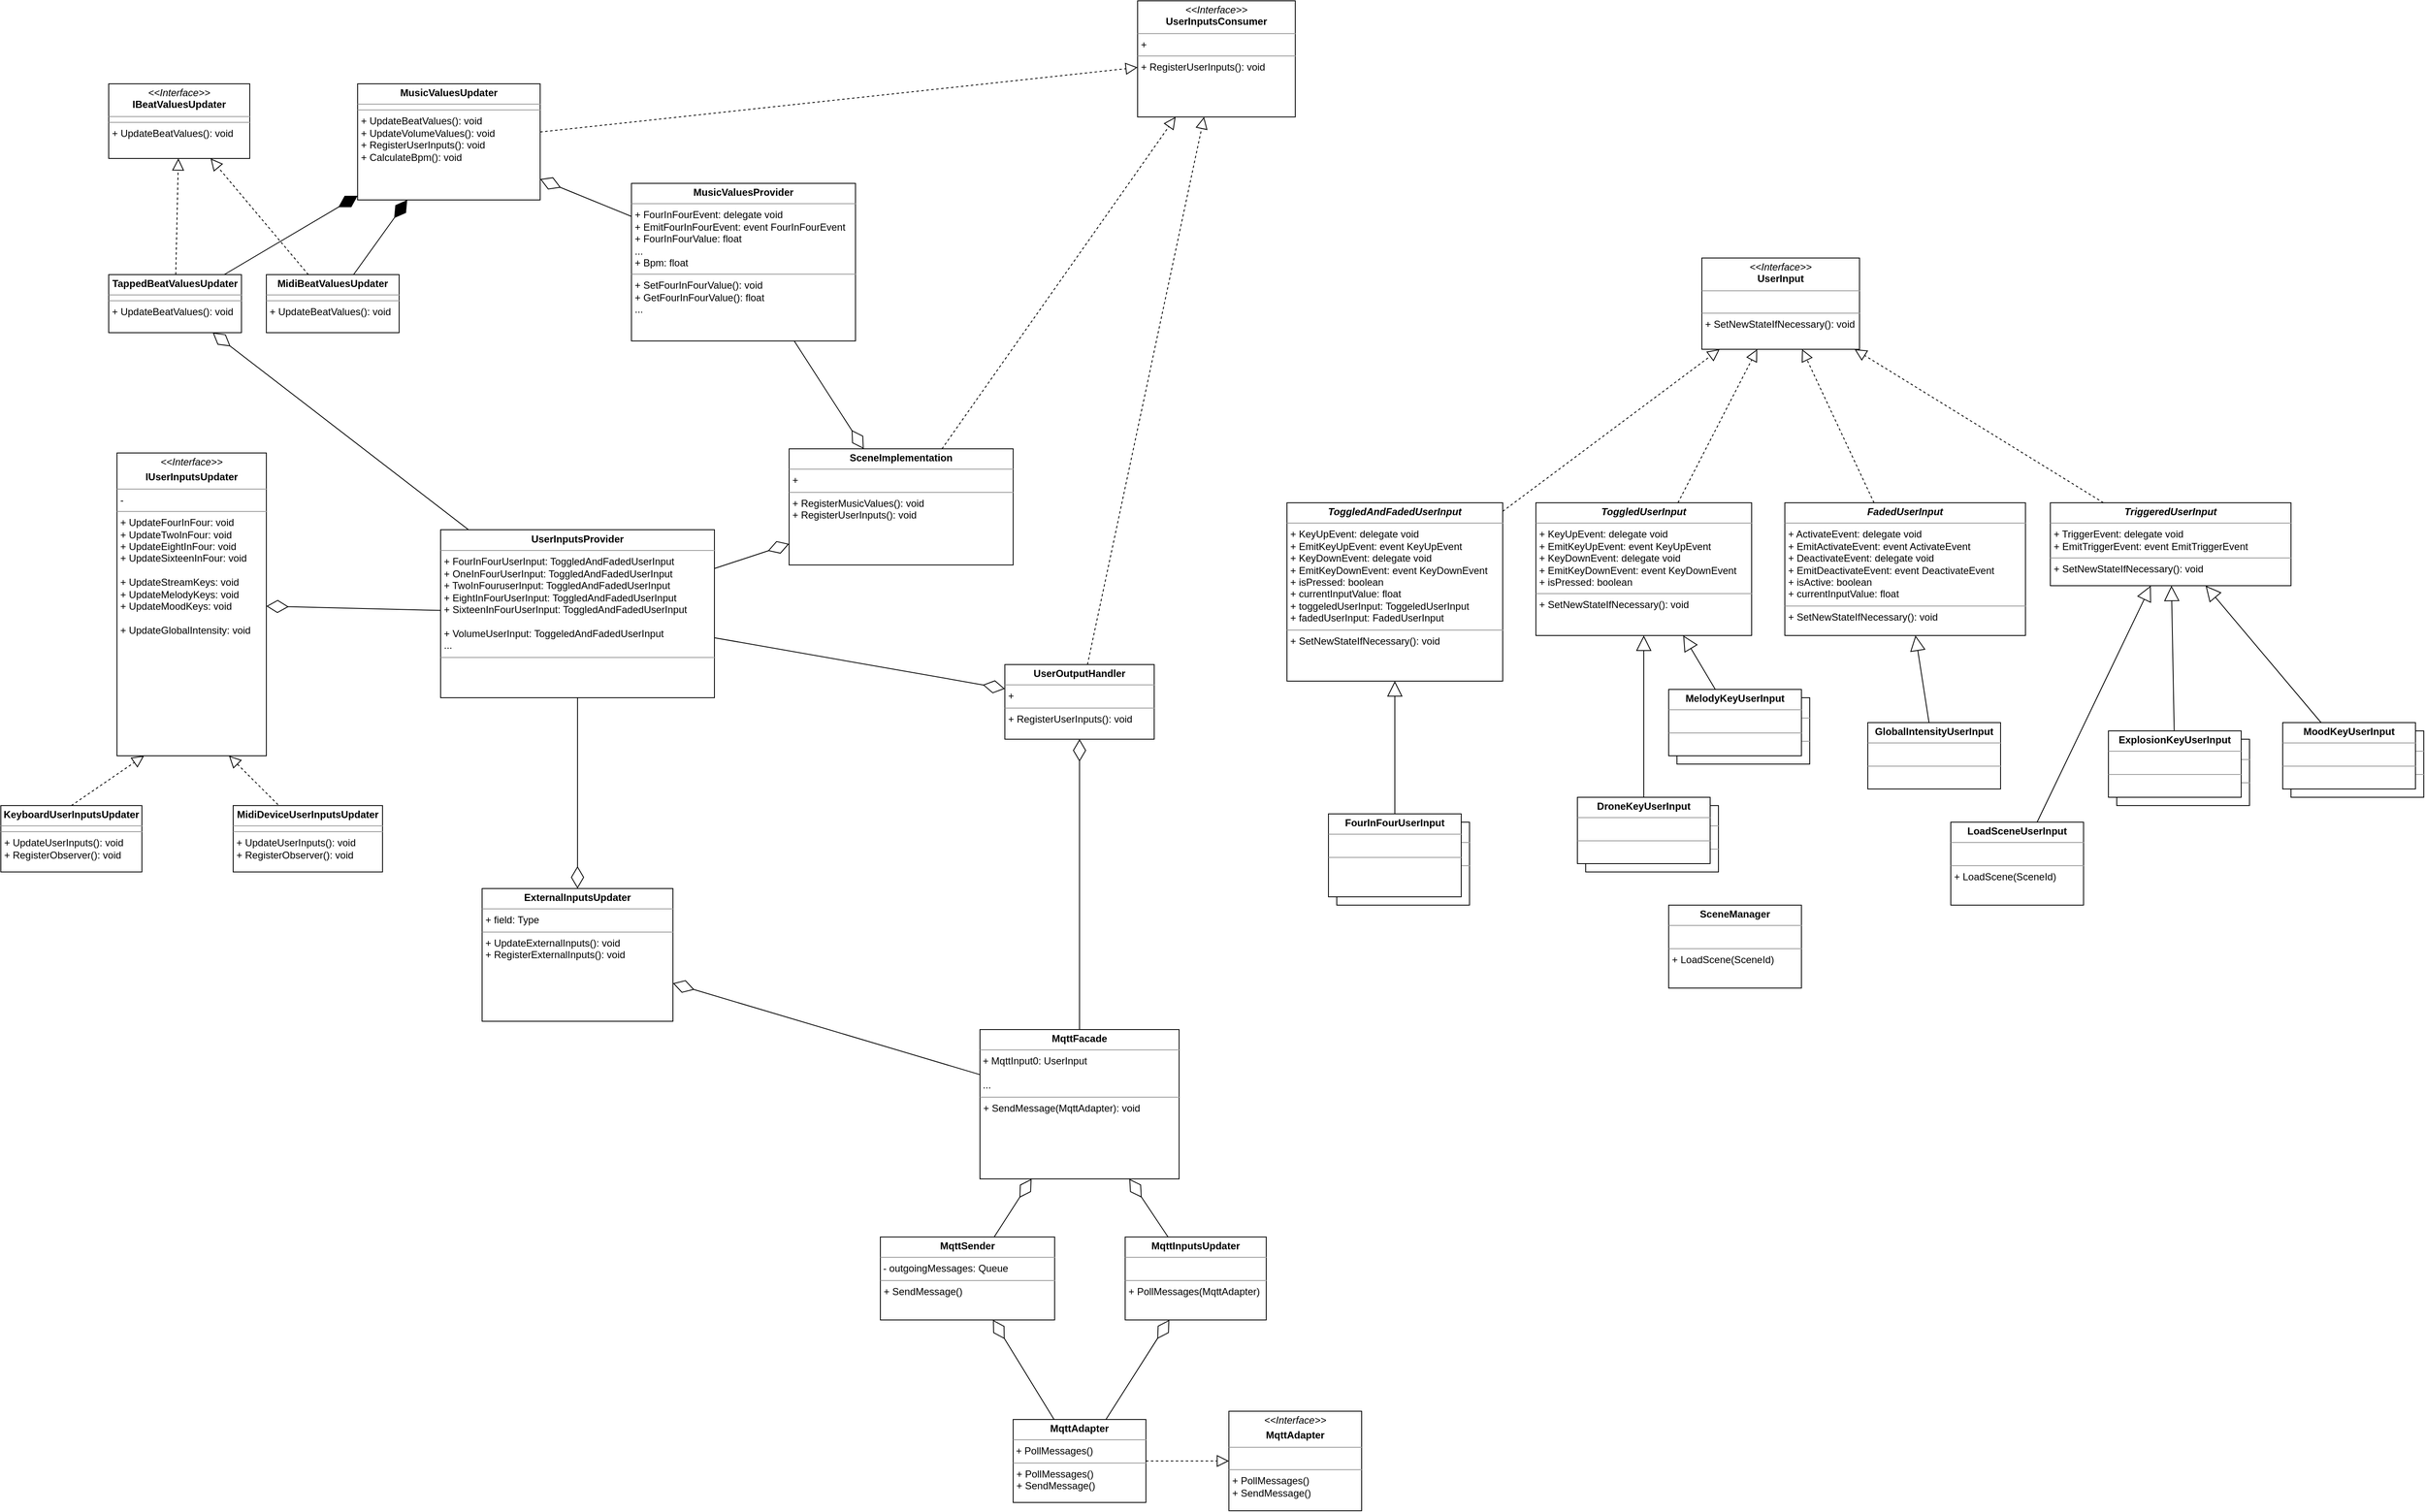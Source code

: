 <mxfile version="15.2.9" type="github">
  <diagram id="kDup70aPqAmlONpFN8vK" name="Page-1">
    <mxGraphModel dx="2523" dy="896" grid="1" gridSize="10" guides="1" tooltips="1" connect="1" arrows="1" fold="1" page="1" pageScale="1" pageWidth="850" pageHeight="1100" math="0" shadow="0">
      <root>
        <mxCell id="0" />
        <mxCell id="1" parent="0" />
        <mxCell id="Bzb-3gxFvcCEt1NOHRP6-21" value="&lt;p style=&quot;margin: 0px ; margin-top: 4px ; text-align: center&quot;&gt;&lt;b&gt;ExplosionKeyUserInput&lt;/b&gt;&lt;br&gt;&lt;/p&gt;&lt;hr size=&quot;1&quot;&gt;&lt;p style=&quot;margin: 0px ; margin-left: 4px&quot;&gt;&lt;br&gt;&lt;/p&gt;&lt;hr size=&quot;1&quot;&gt;&lt;p style=&quot;margin: 0px ; margin-left: 4px&quot;&gt;&lt;br&gt;&lt;/p&gt;" style="verticalAlign=top;align=left;overflow=fill;fontSize=12;fontFamily=Helvetica;html=1;" vertex="1" parent="1">
          <mxGeometry x="2470" y="940" width="160" height="80" as="geometry" />
        </mxCell>
        <mxCell id="Bzb-3gxFvcCEt1NOHRP6-20" value="&lt;p style=&quot;margin: 0px ; margin-top: 4px ; text-align: center&quot;&gt;&lt;b&gt;MelodyKeyUserInput&lt;/b&gt;&lt;/p&gt;&lt;hr size=&quot;1&quot;&gt;&lt;p style=&quot;margin: 0px ; margin-left: 4px&quot;&gt;&lt;br&gt;&lt;/p&gt;&lt;hr size=&quot;1&quot;&gt;&lt;p style=&quot;margin: 0px ; margin-left: 4px&quot;&gt;&lt;br&gt;&lt;/p&gt;" style="verticalAlign=top;align=left;overflow=fill;fontSize=12;fontFamily=Helvetica;html=1;" vertex="1" parent="1">
          <mxGeometry x="1940" y="890" width="160" height="80" as="geometry" />
        </mxCell>
        <mxCell id="Bzb-3gxFvcCEt1NOHRP6-19" value="&lt;p style=&quot;margin: 0px ; margin-top: 4px ; text-align: center&quot;&gt;&lt;b&gt;DroneKeyUserInput&lt;/b&gt;&lt;br&gt;&lt;/p&gt;&lt;hr size=&quot;1&quot;&gt;&lt;p style=&quot;margin: 0px ; margin-left: 4px&quot;&gt;&lt;br&gt;&lt;/p&gt;&lt;hr size=&quot;1&quot;&gt;&lt;p style=&quot;margin: 0px ; margin-left: 4px&quot;&gt;&lt;br&gt;&lt;/p&gt;" style="verticalAlign=top;align=left;overflow=fill;fontSize=12;fontFamily=Helvetica;html=1;" vertex="1" parent="1">
          <mxGeometry x="1830" y="1020" width="160" height="80" as="geometry" />
        </mxCell>
        <mxCell id="Bzb-3gxFvcCEt1NOHRP6-18" value="&lt;p style=&quot;margin: 0px ; margin-top: 4px ; text-align: center&quot;&gt;&lt;b&gt;StreamKeyUserInput&lt;/b&gt;&lt;/p&gt;&lt;hr size=&quot;1&quot;&gt;&lt;p style=&quot;margin: 0px ; margin-left: 4px&quot;&gt;&lt;br&gt;&lt;/p&gt;&lt;hr size=&quot;1&quot;&gt;&lt;p style=&quot;margin: 0px ; margin-left: 4px&quot;&gt;&lt;br&gt;&lt;/p&gt;" style="verticalAlign=top;align=left;overflow=fill;fontSize=12;fontFamily=Helvetica;html=1;" vertex="1" parent="1">
          <mxGeometry x="2680" y="930" width="160" height="80" as="geometry" />
        </mxCell>
        <mxCell id="Bzb-3gxFvcCEt1NOHRP6-17" value="&lt;p style=&quot;margin: 0px ; margin-top: 4px ; text-align: center&quot;&gt;&lt;b&gt;FourInFourUserInput&lt;/b&gt;&lt;/p&gt;&lt;hr size=&quot;1&quot;&gt;&lt;br&gt;&lt;hr size=&quot;1&quot;&gt;&lt;p style=&quot;margin: 0px ; margin-left: 4px&quot;&gt;&lt;br&gt;&lt;/p&gt;" style="verticalAlign=top;align=left;overflow=fill;fontSize=12;fontFamily=Helvetica;html=1;" vertex="1" parent="1">
          <mxGeometry x="1530" y="1040" width="160" height="100" as="geometry" />
        </mxCell>
        <mxCell id="IexDdL5BKOaNLtybtklX-1" value="&lt;p style=&quot;margin: 0px ; margin-top: 4px ; text-align: center&quot;&gt;&lt;b&gt;MidiBeatValuesUpdater&lt;/b&gt;&lt;br&gt;&lt;/p&gt;&lt;hr size=&quot;1&quot;&gt;&lt;hr size=&quot;1&quot;&gt;&lt;p style=&quot;margin: 0px ; margin-left: 4px&quot;&gt;+ UpdateBeatValues(): void&lt;br&gt;&lt;/p&gt;" style="verticalAlign=top;align=left;overflow=fill;fontSize=12;fontFamily=Helvetica;html=1;" parent="1" vertex="1">
          <mxGeometry x="240" y="380" width="160" height="70" as="geometry" />
        </mxCell>
        <mxCell id="IexDdL5BKOaNLtybtklX-3" value="&lt;p style=&quot;margin: 0px ; margin-top: 4px ; text-align: center&quot;&gt;&lt;i&gt;&amp;lt;&amp;lt;Interface&amp;gt;&amp;gt;&lt;/i&gt;&lt;br&gt;&lt;b&gt;IBeatValuesUpdater&lt;/b&gt;&lt;/p&gt;&lt;hr size=&quot;1&quot;&gt;&lt;hr size=&quot;1&quot;&gt;&lt;p style=&quot;margin: 0px ; margin-left: 4px&quot;&gt;+ UpdateBeatValues(): void&lt;/p&gt;" style="verticalAlign=top;align=left;overflow=fill;fontSize=12;fontFamily=Helvetica;html=1;" parent="1" vertex="1">
          <mxGeometry x="50" y="150" width="170" height="90" as="geometry" />
        </mxCell>
        <mxCell id="IexDdL5BKOaNLtybtklX-4" value="&lt;p style=&quot;margin: 0px ; margin-top: 4px ; text-align: center&quot;&gt;&lt;b&gt;TappedBeatValuesUpdater&lt;/b&gt;&lt;br&gt;&lt;/p&gt;&lt;hr size=&quot;1&quot;&gt;&lt;hr size=&quot;1&quot;&gt;&lt;p style=&quot;margin: 0px ; margin-left: 4px&quot;&gt;+ UpdateBeatValues(): void&lt;br&gt;&lt;/p&gt;" style="verticalAlign=top;align=left;overflow=fill;fontSize=12;fontFamily=Helvetica;html=1;" parent="1" vertex="1">
          <mxGeometry x="50" y="380" width="160" height="70" as="geometry" />
        </mxCell>
        <mxCell id="IexDdL5BKOaNLtybtklX-6" value="" style="endArrow=block;dashed=1;endFill=0;endSize=12;html=1;" parent="1" source="IexDdL5BKOaNLtybtklX-4" target="IexDdL5BKOaNLtybtklX-3" edge="1">
          <mxGeometry width="160" relative="1" as="geometry">
            <mxPoint x="100" y="420" as="sourcePoint" />
            <mxPoint x="390" y="320" as="targetPoint" />
          </mxGeometry>
        </mxCell>
        <mxCell id="IexDdL5BKOaNLtybtklX-7" value="" style="endArrow=block;dashed=1;endFill=0;endSize=12;html=1;" parent="1" source="IexDdL5BKOaNLtybtklX-1" target="IexDdL5BKOaNLtybtklX-3" edge="1">
          <mxGeometry width="160" relative="1" as="geometry">
            <mxPoint x="120" y="460" as="sourcePoint" />
            <mxPoint x="162.5" y="370" as="targetPoint" />
          </mxGeometry>
        </mxCell>
        <mxCell id="IexDdL5BKOaNLtybtklX-9" value="&lt;p style=&quot;margin: 0px ; margin-top: 4px ; text-align: center&quot;&gt;&lt;b&gt;MusicValuesUpdater&lt;/b&gt;&lt;br&gt;&lt;/p&gt;&lt;hr size=&quot;1&quot;&gt;&lt;hr size=&quot;1&quot;&gt;&lt;p style=&quot;margin: 0px ; margin-left: 4px&quot;&gt;+ UpdateBeatValues(): void&lt;/p&gt;&lt;p style=&quot;margin: 0px ; margin-left: 4px&quot;&gt;+ UpdateVolumeValues(): void&lt;/p&gt;&lt;p style=&quot;margin: 0px ; margin-left: 4px&quot;&gt;+ RegisterUserInputs(): void&lt;/p&gt;&lt;p style=&quot;margin: 0px ; margin-left: 4px&quot;&gt;+ CalculateBpm(): void&lt;br&gt;&lt;/p&gt;" style="verticalAlign=top;align=left;overflow=fill;fontSize=12;fontFamily=Helvetica;html=1;strokeColor=default;" parent="1" vertex="1">
          <mxGeometry x="350" y="150" width="220" height="140" as="geometry" />
        </mxCell>
        <mxCell id="IexDdL5BKOaNLtybtklX-12" value="" style="endArrow=diamondThin;endFill=1;endSize=24;html=1;" parent="1" source="IexDdL5BKOaNLtybtklX-1" target="IexDdL5BKOaNLtybtklX-9" edge="1">
          <mxGeometry width="160" relative="1" as="geometry">
            <mxPoint x="540" y="350" as="sourcePoint" />
            <mxPoint x="700" y="350" as="targetPoint" />
          </mxGeometry>
        </mxCell>
        <mxCell id="IexDdL5BKOaNLtybtklX-15" value="&lt;p style=&quot;margin: 0px ; margin-top: 4px ; text-align: center&quot;&gt;&lt;b&gt;MusicValuesProvider&lt;/b&gt;&lt;/p&gt;&lt;hr size=&quot;1&quot;&gt;&lt;p style=&quot;margin: 0px ; margin-left: 4px&quot;&gt;+ FourInFourEvent: delegate void&lt;br&gt;&lt;/p&gt;&lt;p style=&quot;margin: 0px ; margin-left: 4px&quot;&gt;+ EmitFourInFourEvent: event FourInFourEvent&lt;br&gt;&lt;/p&gt;&lt;p style=&quot;margin: 0px ; margin-left: 4px&quot;&gt;+ FourInFourValue: float&lt;/p&gt;&lt;p style=&quot;margin: 0px ; margin-left: 4px&quot;&gt;...&lt;/p&gt;&lt;p style=&quot;margin: 0px ; margin-left: 4px&quot;&gt;+ Bpm: float&lt;br&gt;&lt;/p&gt;&lt;hr size=&quot;1&quot;&gt;&lt;p style=&quot;margin: 0px ; margin-left: 4px&quot;&gt;+ SetFourInFourValue(): void&lt;/p&gt;&lt;p style=&quot;margin: 0px ; margin-left: 4px&quot;&gt;+ GetFourInFourValue(): float&lt;/p&gt;&lt;p style=&quot;margin: 0px ; margin-left: 4px&quot;&gt;...&lt;/p&gt;&lt;p style=&quot;margin: 0px ; margin-left: 4px&quot;&gt;&lt;br&gt;&lt;/p&gt;" style="verticalAlign=top;align=left;overflow=fill;fontSize=12;fontFamily=Helvetica;html=1;" parent="1" vertex="1">
          <mxGeometry x="680" y="270" width="270" height="190" as="geometry" />
        </mxCell>
        <mxCell id="_s8e9NvMkZ89bHvfG3n6-1" value="&lt;p style=&quot;margin: 0px ; margin-top: 4px ; text-align: center&quot;&gt;&lt;i&gt;&lt;b&gt;FadedUserInput&lt;/b&gt;&lt;/i&gt;&lt;/p&gt;&lt;hr size=&quot;1&quot;&gt;&lt;p style=&quot;margin: 0px ; margin-left: 4px&quot;&gt;+ ActivateEvent: delegate void&lt;/p&gt;&lt;p style=&quot;margin: 0px ; margin-left: 4px&quot;&gt;+ EmitActivateEvent: event ActivateEvent&lt;/p&gt;&lt;p style=&quot;margin: 0px ; margin-left: 4px&quot;&gt;+ DeactivateEvent: delegate void&lt;br&gt;&lt;/p&gt;&lt;p style=&quot;margin: 0px ; margin-left: 4px&quot;&gt;+ EmitDeactivateEvent: event DeactivateEvent&lt;/p&gt;&lt;p style=&quot;margin: 0px ; margin-left: 4px&quot;&gt;+ isActive: boolean&lt;/p&gt;&lt;p style=&quot;margin: 0px ; margin-left: 4px&quot;&gt;+ currentInputValue: float&lt;br&gt;&lt;/p&gt;&lt;hr size=&quot;1&quot;&gt;&lt;p style=&quot;margin: 0px ; margin-left: 4px&quot;&gt;+ SetNewStateIfNecessary(): void&lt;br&gt;&lt;/p&gt;" style="verticalAlign=top;align=left;overflow=fill;fontSize=12;fontFamily=Helvetica;html=1;" parent="1" vertex="1">
          <mxGeometry x="2070" y="655" width="290" height="160" as="geometry" />
        </mxCell>
        <mxCell id="_s8e9NvMkZ89bHvfG3n6-2" value="&lt;p style=&quot;margin: 0px ; margin-top: 4px ; text-align: center&quot;&gt;&lt;i&gt;&amp;lt;&amp;lt;Interface&amp;gt;&amp;gt;&lt;/i&gt;&lt;/p&gt;&lt;p style=&quot;margin: 0px ; margin-top: 4px ; text-align: center&quot;&gt;&lt;b&gt;IUserInputsUpdater&lt;/b&gt;&lt;/p&gt;&lt;hr size=&quot;1&quot;&gt;&lt;p style=&quot;margin: 0px ; margin-left: 4px&quot;&gt;- &lt;br&gt;&lt;/p&gt;&lt;hr size=&quot;1&quot;&gt;&lt;p style=&quot;margin: 0px ; margin-left: 4px&quot;&gt;+ UpdateFourInFour: void&lt;/p&gt;&lt;p style=&quot;margin: 0px ; margin-left: 4px&quot;&gt;+ UpdateTwoInFour: void&lt;/p&gt;&lt;p style=&quot;margin: 0px ; margin-left: 4px&quot;&gt;+ UpdateEightInFour: void&lt;/p&gt;&lt;p style=&quot;margin: 0px ; margin-left: 4px&quot;&gt;+ UpdateSixteenInFour: void&lt;br&gt;&lt;/p&gt;&lt;p style=&quot;margin: 0px ; margin-left: 4px&quot;&gt;&lt;br&gt;&lt;/p&gt;&lt;p style=&quot;margin: 0px ; margin-left: 4px&quot;&gt;+ UpdateStreamKeys: void&lt;/p&gt;&lt;p style=&quot;margin: 0px ; margin-left: 4px&quot;&gt;+ UpdateMelodyKeys: void&lt;/p&gt;&lt;p style=&quot;margin: 0px ; margin-left: 4px&quot;&gt;+ UpdateMoodKeys: void&lt;/p&gt;&lt;p style=&quot;margin: 0px ; margin-left: 4px&quot;&gt;&lt;br&gt;&lt;/p&gt;&lt;p style=&quot;margin: 0px ; margin-left: 4px&quot;&gt;+ UpdateGlobalIntensity: void&lt;/p&gt;&lt;p style=&quot;margin: 0px ; margin-left: 4px&quot;&gt;&lt;br&gt;&lt;/p&gt;&lt;p style=&quot;margin: 0px ; margin-left: 4px&quot;&gt;&lt;br&gt;&lt;/p&gt;" style="verticalAlign=top;align=left;overflow=fill;fontSize=12;fontFamily=Helvetica;html=1;" parent="1" vertex="1">
          <mxGeometry x="60" y="595" width="180" height="365" as="geometry" />
        </mxCell>
        <mxCell id="p0SsCodFUb69BNhrjL_O-1" value="&lt;p style=&quot;margin: 0px ; margin-top: 4px ; text-align: center&quot;&gt;&lt;b&gt;MelodyKeyUserInput&lt;/b&gt;&lt;/p&gt;&lt;hr size=&quot;1&quot;&gt;&lt;p style=&quot;margin: 0px ; margin-left: 4px&quot;&gt;&lt;br&gt;&lt;/p&gt;&lt;hr size=&quot;1&quot;&gt;&lt;p style=&quot;margin: 0px ; margin-left: 4px&quot;&gt;&lt;br&gt;&lt;/p&gt;" style="verticalAlign=top;align=left;overflow=fill;fontSize=12;fontFamily=Helvetica;html=1;" parent="1" vertex="1">
          <mxGeometry x="1930" y="880" width="160" height="80" as="geometry" />
        </mxCell>
        <mxCell id="p0SsCodFUb69BNhrjL_O-2" value="&lt;p style=&quot;margin: 0px ; margin-top: 4px ; text-align: center&quot;&gt;&lt;i&gt;&lt;b&gt;ToggledUserInput&lt;/b&gt;&lt;/i&gt;&lt;/p&gt;&lt;hr size=&quot;1&quot;&gt;&lt;p style=&quot;margin: 0px ; margin-left: 4px&quot;&gt;+ KeyUpEvent: delegate void&lt;/p&gt;&lt;p style=&quot;margin: 0px ; margin-left: 4px&quot;&gt;+ EmitKeyUpEvent: event KeyUpEvent&lt;/p&gt;&lt;p style=&quot;margin: 0px ; margin-left: 4px&quot;&gt;+ KeyDownEvent: delegate void&lt;br&gt;&lt;/p&gt;&lt;p style=&quot;margin: 0px ; margin-left: 4px&quot;&gt;+ EmitKeyDownEvent: event KeyDownEvent&lt;/p&gt;&lt;p style=&quot;margin: 0px ; margin-left: 4px&quot;&gt;+ isPressed: boolean&lt;br&gt;&lt;/p&gt;&lt;hr size=&quot;1&quot;&gt;&lt;p style=&quot;margin: 0px ; margin-left: 4px&quot;&gt;+ SetNewStateIfNecessary(): void&lt;br&gt;&lt;/p&gt;" style="verticalAlign=top;align=left;overflow=fill;fontSize=12;fontFamily=Helvetica;html=1;" parent="1" vertex="1">
          <mxGeometry x="1770" y="655" width="260" height="160" as="geometry" />
        </mxCell>
        <mxCell id="p0SsCodFUb69BNhrjL_O-4" value="Extends" style="endArrow=block;endSize=16;endFill=0;strokeColor=#000000;shadow=0;comic=0;textOpacity=0;fontColor=none;labelBackgroundColor=none;noLabel=1;" parent="1" source="p0SsCodFUb69BNhrjL_O-1" target="p0SsCodFUb69BNhrjL_O-2" edge="1">
          <mxGeometry x="-0.048" width="160" relative="1" as="geometry">
            <mxPoint x="1540" y="1020" as="sourcePoint" />
            <mxPoint x="1700" y="1020" as="targetPoint" />
            <mxPoint as="offset" />
          </mxGeometry>
        </mxCell>
        <mxCell id="p0SsCodFUb69BNhrjL_O-5" value="&lt;p style=&quot;margin: 0px ; margin-top: 4px ; text-align: center&quot;&gt;&lt;b&gt;MoodKeyUserInput&lt;/b&gt;&lt;/p&gt;&lt;hr size=&quot;1&quot;&gt;&lt;p style=&quot;margin: 0px ; margin-left: 4px&quot;&gt;&lt;br&gt;&lt;/p&gt;&lt;hr size=&quot;1&quot;&gt;&lt;p style=&quot;margin: 0px ; margin-left: 4px&quot;&gt;&lt;br&gt;&lt;/p&gt;" style="verticalAlign=top;align=left;overflow=fill;fontSize=12;fontFamily=Helvetica;html=1;" parent="1" vertex="1">
          <mxGeometry x="2670" y="920" width="160" height="80" as="geometry" />
        </mxCell>
        <mxCell id="p0SsCodFUb69BNhrjL_O-6" value="Extends" style="endArrow=block;endSize=16;endFill=0;strokeColor=#000000;shadow=0;comic=0;textOpacity=0;fontColor=none;labelBackgroundColor=none;noLabel=1;" parent="1" source="p0SsCodFUb69BNhrjL_O-5" target="gkqPeHBAmK1bLLE0qPdu-8" edge="1">
          <mxGeometry x="-0.048" width="160" relative="1" as="geometry">
            <mxPoint x="1760" y="890" as="sourcePoint" />
            <mxPoint x="1760" y="795" as="targetPoint" />
            <mxPoint as="offset" />
          </mxGeometry>
        </mxCell>
        <mxCell id="gkqPeHBAmK1bLLE0qPdu-3" value="&lt;p style=&quot;margin: 0px ; margin-top: 4px ; text-align: center&quot;&gt;&lt;b&gt;KeyboardUserInputsUpdater&lt;/b&gt;&lt;br&gt;&lt;/p&gt;&lt;hr size=&quot;1&quot;&gt;&lt;hr size=&quot;1&quot;&gt;&lt;p style=&quot;margin: 0px ; margin-left: 4px&quot;&gt;+ UpdateUserInputs(): void&lt;/p&gt;&lt;p style=&quot;margin: 0px ; margin-left: 4px&quot;&gt;+ RegisterObserver(): void&lt;/p&gt;&lt;p style=&quot;margin: 0px ; margin-left: 4px&quot;&gt;&lt;br&gt;&lt;/p&gt;" style="verticalAlign=top;align=left;overflow=fill;fontSize=12;fontFamily=Helvetica;html=1;" parent="1" vertex="1">
          <mxGeometry x="-80" y="1020" width="170" height="80" as="geometry" />
        </mxCell>
        <mxCell id="gkqPeHBAmK1bLLE0qPdu-4" value="" style="endArrow=block;dashed=1;endFill=0;endSize=12;html=1;entryX=0.181;entryY=1;entryDx=0;entryDy=0;exitX=0.5;exitY=0;exitDx=0;exitDy=0;entryPerimeter=0;" parent="1" source="gkqPeHBAmK1bLLE0qPdu-3" target="_s8e9NvMkZ89bHvfG3n6-2" edge="1">
          <mxGeometry width="160" relative="1" as="geometry">
            <mxPoint x="110" y="780" as="sourcePoint" />
            <mxPoint x="172.5" y="730" as="targetPoint" />
          </mxGeometry>
        </mxCell>
        <mxCell id="gkqPeHBAmK1bLLE0qPdu-5" value="&lt;p style=&quot;margin: 0px ; margin-top: 4px ; text-align: center&quot;&gt;&lt;b&gt;MidiDeviceUserInputsUpdater&lt;/b&gt;&lt;br&gt;&lt;/p&gt;&lt;hr size=&quot;1&quot;&gt;&lt;hr size=&quot;1&quot;&gt;&lt;p style=&quot;margin: 0px ; margin-left: 4px&quot;&gt;+ UpdateUserInputs(): void&lt;/p&gt;&lt;p style=&quot;margin: 0px ; margin-left: 4px&quot;&gt;+ RegisterObserver(): void&lt;/p&gt;" style="verticalAlign=top;align=left;overflow=fill;fontSize=12;fontFamily=Helvetica;html=1;" parent="1" vertex="1">
          <mxGeometry x="200" y="1020" width="180" height="80" as="geometry" />
        </mxCell>
        <mxCell id="gkqPeHBAmK1bLLE0qPdu-7" value="" style="endArrow=block;dashed=1;endFill=0;endSize=12;html=1;entryX=0.75;entryY=1;entryDx=0;entryDy=0;exitX=0.3;exitY=-0.014;exitDx=0;exitDy=0;exitPerimeter=0;" parent="1" source="gkqPeHBAmK1bLLE0qPdu-5" target="_s8e9NvMkZ89bHvfG3n6-2" edge="1">
          <mxGeometry width="160" relative="1" as="geometry">
            <mxPoint x="135" y="820" as="sourcePoint" />
            <mxPoint x="182.5" y="740" as="targetPoint" />
          </mxGeometry>
        </mxCell>
        <mxCell id="gkqPeHBAmK1bLLE0qPdu-8" value="&lt;p style=&quot;margin: 0px ; margin-top: 4px ; text-align: center&quot;&gt;&lt;i&gt;&lt;b&gt;TriggeredUserInput&lt;/b&gt;&lt;/i&gt;&lt;/p&gt;&lt;hr size=&quot;1&quot;&gt;&lt;p style=&quot;margin: 0px ; margin-left: 4px&quot;&gt;+ TriggerEvent: delegate void&lt;/p&gt;&lt;p style=&quot;margin: 0px ; margin-left: 4px&quot;&gt;+ EmitTriggerEvent: event EmitTriggerEvent&lt;/p&gt;&lt;hr size=&quot;1&quot;&gt;&lt;p style=&quot;margin: 0px ; margin-left: 4px&quot;&gt;+ SetNewStateIfNecessary(): void&lt;br&gt;&lt;/p&gt;" style="verticalAlign=top;align=left;overflow=fill;fontSize=12;fontFamily=Helvetica;html=1;" parent="1" vertex="1">
          <mxGeometry x="2390" y="655" width="290" height="100" as="geometry" />
        </mxCell>
        <mxCell id="gkqPeHBAmK1bLLE0qPdu-9" value="&lt;p style=&quot;margin: 0px ; margin-top: 4px ; text-align: center&quot;&gt;&lt;b&gt;ExplosionKeyUserInput&lt;/b&gt;&lt;br&gt;&lt;/p&gt;&lt;hr size=&quot;1&quot;&gt;&lt;p style=&quot;margin: 0px ; margin-left: 4px&quot;&gt;&lt;br&gt;&lt;/p&gt;&lt;hr size=&quot;1&quot;&gt;&lt;p style=&quot;margin: 0px ; margin-left: 4px&quot;&gt;&lt;br&gt;&lt;/p&gt;" style="verticalAlign=top;align=left;overflow=fill;fontSize=12;fontFamily=Helvetica;html=1;" parent="1" vertex="1">
          <mxGeometry x="2460" y="930" width="160" height="80" as="geometry" />
        </mxCell>
        <mxCell id="gkqPeHBAmK1bLLE0qPdu-10" value="Extends" style="endArrow=block;endSize=16;endFill=0;strokeColor=#000000;shadow=0;comic=0;textOpacity=0;fontColor=none;labelBackgroundColor=none;noLabel=1;" parent="1" source="gkqPeHBAmK1bLLE0qPdu-9" edge="1" target="gkqPeHBAmK1bLLE0qPdu-8">
          <mxGeometry x="-0.048" width="160" relative="1" as="geometry">
            <mxPoint x="1815" y="930" as="sourcePoint" />
            <mxPoint x="2540" y="772" as="targetPoint" />
            <mxPoint as="offset" />
          </mxGeometry>
        </mxCell>
        <mxCell id="gkqPeHBAmK1bLLE0qPdu-11" value="&lt;p style=&quot;margin: 0px ; margin-top: 4px ; text-align: center&quot;&gt;&lt;b&gt;FourInFourUserInput&lt;/b&gt;&lt;/p&gt;&lt;hr size=&quot;1&quot;&gt;&lt;br&gt;&lt;hr size=&quot;1&quot;&gt;&lt;p style=&quot;margin: 0px ; margin-left: 4px&quot;&gt;&lt;br&gt;&lt;/p&gt;" style="verticalAlign=top;align=left;overflow=fill;fontSize=12;fontFamily=Helvetica;html=1;" parent="1" vertex="1">
          <mxGeometry x="1520" y="1030" width="160" height="100" as="geometry" />
        </mxCell>
        <mxCell id="gkqPeHBAmK1bLLE0qPdu-12" value="&lt;p style=&quot;margin: 0px ; margin-top: 4px ; text-align: center&quot;&gt;&lt;b&gt;GlobalIntensityUserInput&lt;/b&gt;&lt;/p&gt;&lt;hr size=&quot;1&quot;&gt;&lt;p style=&quot;margin: 0px ; margin-left: 4px&quot;&gt;&lt;br&gt;&lt;/p&gt;&lt;hr size=&quot;1&quot;&gt;&lt;p style=&quot;margin: 0px ; margin-left: 4px&quot;&gt;&lt;br&gt;&lt;/p&gt;" style="verticalAlign=top;align=left;overflow=fill;fontSize=12;fontFamily=Helvetica;html=1;" parent="1" vertex="1">
          <mxGeometry x="2170" y="920" width="160" height="80" as="geometry" />
        </mxCell>
        <mxCell id="gkqPeHBAmK1bLLE0qPdu-13" value="Extends" style="endArrow=block;endSize=16;endFill=0;strokeColor=#000000;shadow=0;comic=0;textOpacity=0;fontColor=none;labelBackgroundColor=none;noLabel=1;" parent="1" source="gkqPeHBAmK1bLLE0qPdu-12" target="_s8e9NvMkZ89bHvfG3n6-1" edge="1">
          <mxGeometry x="-0.048" width="160" relative="1" as="geometry">
            <mxPoint x="2170" y="920" as="sourcePoint" />
            <mxPoint x="2200" y="792" as="targetPoint" />
            <mxPoint as="offset" />
          </mxGeometry>
        </mxCell>
        <mxCell id="gkqPeHBAmK1bLLE0qPdu-15" value="&lt;p style=&quot;margin: 0px ; margin-top: 4px ; text-align: center&quot;&gt;&lt;i&gt;&amp;lt;&amp;lt;Interface&amp;gt;&amp;gt;&lt;/i&gt;&lt;br&gt;&lt;b&gt;UserInput&lt;/b&gt;&lt;/p&gt;&lt;hr size=&quot;1&quot;&gt;&lt;p style=&quot;margin: 0px ; margin-left: 4px&quot;&gt;&lt;br&gt;&lt;/p&gt;&lt;hr size=&quot;1&quot;&gt;&lt;p style=&quot;margin: 0px ; margin-left: 4px&quot;&gt;+ SetNewStateIfNecessary(): void&lt;/p&gt;" style="verticalAlign=top;align=left;overflow=fill;fontSize=12;fontFamily=Helvetica;html=1;" parent="1" vertex="1">
          <mxGeometry x="1970" y="360" width="190" height="110" as="geometry" />
        </mxCell>
        <mxCell id="gkqPeHBAmK1bLLE0qPdu-17" value="" style="endArrow=block;dashed=1;endFill=0;endSize=12;html=1;" parent="1" source="p0SsCodFUb69BNhrjL_O-2" target="gkqPeHBAmK1bLLE0qPdu-15" edge="1">
          <mxGeometry width="160" relative="1" as="geometry">
            <mxPoint x="790" y="350" as="sourcePoint" />
            <mxPoint x="950" y="350" as="targetPoint" />
          </mxGeometry>
        </mxCell>
        <mxCell id="gkqPeHBAmK1bLLE0qPdu-18" value="" style="endArrow=block;dashed=1;endFill=0;endSize=12;html=1;" parent="1" source="_s8e9NvMkZ89bHvfG3n6-1" target="gkqPeHBAmK1bLLE0qPdu-15" edge="1">
          <mxGeometry width="160" relative="1" as="geometry">
            <mxPoint x="1110" y="380" as="sourcePoint" />
            <mxPoint x="1270" y="380" as="targetPoint" />
          </mxGeometry>
        </mxCell>
        <mxCell id="gkqPeHBAmK1bLLE0qPdu-19" value="" style="endArrow=block;dashed=1;endFill=0;endSize=12;html=1;" parent="1" source="gkqPeHBAmK1bLLE0qPdu-8" target="gkqPeHBAmK1bLLE0qPdu-15" edge="1">
          <mxGeometry width="160" relative="1" as="geometry">
            <mxPoint x="1440" y="380" as="sourcePoint" />
            <mxPoint x="1600" y="380" as="targetPoint" />
          </mxGeometry>
        </mxCell>
        <mxCell id="gkqPeHBAmK1bLLE0qPdu-20" value="&lt;p style=&quot;margin: 0px ; margin-top: 4px ; text-align: center&quot;&gt;&lt;i&gt;&lt;b&gt;ToggledAndFadedUserInput&lt;/b&gt;&lt;/i&gt;&lt;/p&gt;&lt;hr size=&quot;1&quot;&gt;&lt;p style=&quot;margin: 0px ; margin-left: 4px&quot;&gt;+ KeyUpEvent: delegate void&lt;/p&gt;&lt;p style=&quot;margin: 0px ; margin-left: 4px&quot;&gt;+ EmitKeyUpEvent: event KeyUpEvent&lt;/p&gt;&lt;p style=&quot;margin: 0px ; margin-left: 4px&quot;&gt;+ KeyDownEvent: delegate void&lt;br&gt;&lt;/p&gt;&lt;p style=&quot;margin: 0px ; margin-left: 4px&quot;&gt;+ EmitKeyDownEvent: event KeyDownEvent&lt;/p&gt;&lt;p style=&quot;margin: 0px ; margin-left: 4px&quot;&gt;+ isPressed: boolean&lt;/p&gt;&lt;p style=&quot;margin: 0px ; margin-left: 4px&quot;&gt;+ currentInputValue: float&lt;/p&gt;&lt;p style=&quot;margin: 0px ; margin-left: 4px&quot;&gt;+ toggeledUserInput: ToggeledUserInput&lt;/p&gt;&lt;p style=&quot;margin: 0px ; margin-left: 4px&quot;&gt;+ fadedUserInput: FadedUserInput&lt;br&gt;&lt;/p&gt;&lt;hr size=&quot;1&quot;&gt;&lt;p style=&quot;margin: 0px ; margin-left: 4px&quot;&gt;+ SetNewStateIfNecessary(): void&lt;br&gt;&lt;/p&gt;" style="verticalAlign=top;align=left;overflow=fill;fontSize=12;fontFamily=Helvetica;html=1;" parent="1" vertex="1">
          <mxGeometry x="1470" y="655" width="260" height="215" as="geometry" />
        </mxCell>
        <mxCell id="gkqPeHBAmK1bLLE0qPdu-21" value="Extends" style="endArrow=block;endSize=16;endFill=0;strokeColor=#000000;shadow=0;comic=0;textOpacity=0;fontColor=none;labelBackgroundColor=none;noLabel=1;" parent="1" source="gkqPeHBAmK1bLLE0qPdu-11" target="gkqPeHBAmK1bLLE0qPdu-20" edge="1">
          <mxGeometry x="-0.048" width="160" relative="1" as="geometry">
            <mxPoint x="1815" y="930" as="sourcePoint" />
            <mxPoint x="1871" y="825.96" as="targetPoint" />
            <mxPoint as="offset" />
          </mxGeometry>
        </mxCell>
        <mxCell id="gkqPeHBAmK1bLLE0qPdu-22" value="" style="endArrow=block;dashed=1;endFill=0;endSize=12;html=1;" parent="1" source="gkqPeHBAmK1bLLE0qPdu-20" target="gkqPeHBAmK1bLLE0qPdu-15" edge="1">
          <mxGeometry width="160" relative="1" as="geometry">
            <mxPoint x="890" y="415" as="sourcePoint" />
            <mxPoint x="1097.5" y="330" as="targetPoint" />
          </mxGeometry>
        </mxCell>
        <mxCell id="YY2gHRtdCYsPqJjgCvtX-1" value="" style="endArrow=diamondThin;endFill=1;endSize=24;html=1;" parent="1" source="IexDdL5BKOaNLtybtklX-4" target="IexDdL5BKOaNLtybtklX-9" edge="1">
          <mxGeometry width="160" relative="1" as="geometry">
            <mxPoint x="350" y="460" as="sourcePoint" />
            <mxPoint x="390" y="230" as="targetPoint" />
          </mxGeometry>
        </mxCell>
        <mxCell id="YY2gHRtdCYsPqJjgCvtX-2" value="&lt;p style=&quot;margin: 0px ; margin-top: 4px ; text-align: center&quot;&gt;&lt;b&gt;SceneManager&lt;/b&gt;&lt;/p&gt;&lt;hr size=&quot;1&quot;&gt;&lt;br&gt;&lt;hr size=&quot;1&quot;&gt;&lt;p style=&quot;margin: 0px ; margin-left: 4px&quot;&gt;+ LoadScene(SceneId)&lt;br&gt;&lt;/p&gt;" style="verticalAlign=top;align=left;overflow=fill;fontSize=12;fontFamily=Helvetica;html=1;" parent="1" vertex="1">
          <mxGeometry x="1930" y="1140" width="160" height="100" as="geometry" />
        </mxCell>
        <mxCell id="YY2gHRtdCYsPqJjgCvtX-3" value="&lt;p style=&quot;margin: 0px ; margin-top: 4px ; text-align: center&quot;&gt;&lt;b&gt;LoadSceneUserInput&lt;/b&gt;&lt;/p&gt;&lt;hr size=&quot;1&quot;&gt;&lt;br&gt;&lt;hr size=&quot;1&quot;&gt;&lt;p style=&quot;margin: 0px ; margin-left: 4px&quot;&gt;+ LoadScene(SceneId)&lt;br&gt;&lt;/p&gt;" style="verticalAlign=top;align=left;overflow=fill;fontSize=12;fontFamily=Helvetica;html=1;" parent="1" vertex="1">
          <mxGeometry x="2270" y="1040" width="160" height="100" as="geometry" />
        </mxCell>
        <mxCell id="YY2gHRtdCYsPqJjgCvtX-5" value="Extends" style="endArrow=block;endSize=16;endFill=0;strokeColor=#000000;shadow=0;comic=0;textOpacity=0;fontColor=none;labelBackgroundColor=none;noLabel=1;" parent="1" source="YY2gHRtdCYsPqJjgCvtX-3" target="gkqPeHBAmK1bLLE0qPdu-8" edge="1">
          <mxGeometry x="-0.048" width="160" relative="1" as="geometry">
            <mxPoint x="1730" y="1150" as="sourcePoint" />
            <mxPoint x="1730" y="960" as="targetPoint" />
            <mxPoint as="offset" />
          </mxGeometry>
        </mxCell>
        <mxCell id="YY2gHRtdCYsPqJjgCvtX-6" value="&lt;p style=&quot;margin: 0px ; margin-top: 4px ; text-align: center&quot;&gt;&lt;b&gt;MqttAdapter&lt;/b&gt;&lt;br&gt;&lt;/p&gt;&lt;hr size=&quot;1&quot;&gt;&amp;nbsp;+ PollMessages()&lt;hr size=&quot;1&quot;&gt;&lt;p style=&quot;margin: 0px ; margin-left: 4px&quot;&gt;+ PollMessages()&lt;/p&gt;&lt;p style=&quot;margin: 0px ; margin-left: 4px&quot;&gt;+ SendMessage()&lt;br&gt;&lt;/p&gt;" style="verticalAlign=top;align=left;overflow=fill;fontSize=12;fontFamily=Helvetica;html=1;" parent="1" vertex="1">
          <mxGeometry x="1140" y="1760" width="160" height="100" as="geometry" />
        </mxCell>
        <mxCell id="YY2gHRtdCYsPqJjgCvtX-7" value="&lt;p style=&quot;margin: 0px ; margin-top: 4px ; text-align: center&quot;&gt;&lt;b&gt;MqttFacade&lt;/b&gt;&lt;br&gt;&lt;/p&gt;&lt;hr size=&quot;1&quot;&gt;&lt;div&gt;&amp;nbsp;+ MqttInput0: UserInput&lt;/div&gt;&lt;div&gt;&lt;br&gt;&lt;/div&gt;&lt;div&gt;&amp;nbsp;...&lt;br&gt;&lt;/div&gt;&lt;hr size=&quot;1&quot;&gt;&lt;p style=&quot;margin: 0px ; margin-left: 4px&quot;&gt;+ SendMessage(MqttAdapter): void&lt;br&gt;&lt;/p&gt;" style="verticalAlign=top;align=left;overflow=fill;fontSize=12;fontFamily=Helvetica;html=1;" parent="1" vertex="1">
          <mxGeometry x="1100" y="1290" width="240" height="180" as="geometry" />
        </mxCell>
        <mxCell id="YY2gHRtdCYsPqJjgCvtX-8" value="&lt;p style=&quot;margin: 0px ; margin-top: 4px ; text-align: center&quot;&gt;&lt;b&gt;MqttInputsUpdater&lt;/b&gt;&lt;br&gt;&lt;/p&gt;&lt;hr size=&quot;1&quot;&gt;&lt;br&gt;&lt;hr size=&quot;1&quot;&gt;&lt;p style=&quot;margin: 0px ; margin-left: 4px&quot;&gt;+ PollMessages(MqttAdapter)&lt;/p&gt;" style="verticalAlign=top;align=left;overflow=fill;fontSize=12;fontFamily=Helvetica;html=1;" parent="1" vertex="1">
          <mxGeometry x="1275" y="1540" width="170" height="100" as="geometry" />
        </mxCell>
        <mxCell id="YY2gHRtdCYsPqJjgCvtX-10" value="&lt;p style=&quot;margin: 0px ; margin-top: 4px ; text-align: center&quot;&gt;&lt;i&gt;&amp;lt;&amp;lt;Interface&amp;gt;&amp;gt;&lt;/i&gt;&lt;b&gt;&lt;br&gt;&lt;/b&gt;&lt;/p&gt;&lt;p style=&quot;margin: 0px ; margin-top: 4px ; text-align: center&quot;&gt;&lt;b&gt;MqttAdapter&lt;/b&gt;&lt;br&gt;&lt;/p&gt;&lt;hr size=&quot;1&quot;&gt;&lt;br&gt;&lt;hr size=&quot;1&quot;&gt;&lt;p style=&quot;margin: 0px ; margin-left: 4px&quot;&gt;+ PollMessages()&lt;/p&gt;&lt;p style=&quot;margin: 0px ; margin-left: 4px&quot;&gt;+ SendMessage()&lt;br&gt;&lt;/p&gt;" style="verticalAlign=top;align=left;overflow=fill;fontSize=12;fontFamily=Helvetica;html=1;" parent="1" vertex="1">
          <mxGeometry x="1400" y="1750" width="160" height="120" as="geometry" />
        </mxCell>
        <mxCell id="YY2gHRtdCYsPqJjgCvtX-11" value="" style="endArrow=block;dashed=1;endFill=0;endSize=12;html=1;" parent="1" source="YY2gHRtdCYsPqJjgCvtX-6" target="YY2gHRtdCYsPqJjgCvtX-10" edge="1">
          <mxGeometry width="160" relative="1" as="geometry">
            <mxPoint x="980" y="1449.02" as="sourcePoint" />
            <mxPoint x="946" y="1390" as="targetPoint" />
          </mxGeometry>
        </mxCell>
        <mxCell id="YY2gHRtdCYsPqJjgCvtX-12" value="&lt;p style=&quot;margin: 0px ; margin-top: 4px ; text-align: center&quot;&gt;&lt;b&gt;MqttSender&lt;/b&gt;&lt;br&gt;&lt;/p&gt;&lt;hr size=&quot;1&quot;&gt;&lt;div&gt;&amp;nbsp;- outgoingMessages: Queue &lt;br&gt;&lt;/div&gt;&lt;hr size=&quot;1&quot;&gt;&lt;p style=&quot;margin: 0px ; margin-left: 4px&quot;&gt;+ SendMessage()&lt;br&gt;&lt;/p&gt;" style="verticalAlign=top;align=left;overflow=fill;fontSize=12;fontFamily=Helvetica;html=1;" parent="1" vertex="1">
          <mxGeometry x="980" y="1540" width="210" height="100" as="geometry" />
        </mxCell>
        <mxCell id="Hk9LADAd_C7SH6eBaAao-1" value="&lt;p style=&quot;margin: 0px ; margin-top: 4px ; text-align: center&quot;&gt;&lt;b&gt;DroneKeyUserInput&lt;/b&gt;&lt;br&gt;&lt;/p&gt;&lt;hr size=&quot;1&quot;&gt;&lt;p style=&quot;margin: 0px ; margin-left: 4px&quot;&gt;&lt;br&gt;&lt;/p&gt;&lt;hr size=&quot;1&quot;&gt;&lt;p style=&quot;margin: 0px ; margin-left: 4px&quot;&gt;&lt;br&gt;&lt;/p&gt;" style="verticalAlign=top;align=left;overflow=fill;fontSize=12;fontFamily=Helvetica;html=1;" parent="1" vertex="1">
          <mxGeometry x="1820" y="1010" width="160" height="80" as="geometry" />
        </mxCell>
        <mxCell id="Hk9LADAd_C7SH6eBaAao-2" value="Extends" style="endArrow=block;endSize=16;endFill=0;strokeColor=#000000;shadow=0;comic=0;textOpacity=0;fontColor=none;labelBackgroundColor=none;noLabel=1;" parent="1" source="Hk9LADAd_C7SH6eBaAao-1" edge="1" target="p0SsCodFUb69BNhrjL_O-2">
          <mxGeometry x="-0.048" width="160" relative="1" as="geometry">
            <mxPoint x="1889" y="879.04" as="sourcePoint" />
            <mxPoint x="1920" y="815" as="targetPoint" />
            <mxPoint as="offset" />
          </mxGeometry>
        </mxCell>
        <mxCell id="Bzb-3gxFvcCEt1NOHRP6-1" value="&lt;p style=&quot;margin: 0px ; margin-top: 4px ; text-align: center&quot;&gt;&lt;b&gt;UserInputsProvider&lt;/b&gt;&lt;/p&gt;&lt;hr size=&quot;1&quot;&gt;&lt;p style=&quot;margin: 0px ; margin-left: 4px&quot;&gt;+ FourInFourUserInput: ToggledAndFadedUserInput&lt;/p&gt;&lt;p style=&quot;margin: 0px ; margin-left: 4px&quot;&gt;+ OneInFourUserInput: ToggledAndFadedUserInput&lt;br&gt;&lt;/p&gt;&lt;p style=&quot;margin: 0px ; margin-left: 4px&quot;&gt;+ TwoInFouruserInput: ToggledAndFadedUserInput&lt;/p&gt;&lt;p style=&quot;margin: 0px ; margin-left: 4px&quot;&gt;+ EightInFourUserInput: ToggledAndFadedUserInput&lt;/p&gt;&lt;p style=&quot;margin: 0px ; margin-left: 4px&quot;&gt;+ SixteenInFourUserInput: ToggledAndFadedUserInput&lt;/p&gt;&lt;p style=&quot;margin: 0px ; margin-left: 4px&quot;&gt;&lt;br&gt;&lt;/p&gt;&lt;p style=&quot;margin: 0px ; margin-left: 4px&quot;&gt;+ VolumeUserInput: ToggeledAndFadedUserInput&lt;/p&gt;&lt;p style=&quot;margin: 0px ; margin-left: 4px&quot;&gt;...&lt;br&gt;&lt;/p&gt;&lt;hr size=&quot;1&quot;&gt;" style="verticalAlign=top;align=left;overflow=fill;fontSize=12;fontFamily=Helvetica;html=1;" vertex="1" parent="1">
          <mxGeometry x="450" y="687.5" width="330" height="202.5" as="geometry" />
        </mxCell>
        <mxCell id="Bzb-3gxFvcCEt1NOHRP6-2" value="" style="endArrow=diamondThin;endFill=0;endSize=24;html=1;" edge="1" parent="1" source="IexDdL5BKOaNLtybtklX-15" target="IexDdL5BKOaNLtybtklX-9">
          <mxGeometry width="160" relative="1" as="geometry">
            <mxPoint x="440" y="440" as="sourcePoint" />
            <mxPoint x="570" y="150" as="targetPoint" />
          </mxGeometry>
        </mxCell>
        <mxCell id="Bzb-3gxFvcCEt1NOHRP6-3" value="" style="endArrow=diamondThin;endFill=0;endSize=24;html=1;fontColor=default;" edge="1" parent="1" source="Bzb-3gxFvcCEt1NOHRP6-1" target="_s8e9NvMkZ89bHvfG3n6-2">
          <mxGeometry width="160" relative="1" as="geometry">
            <mxPoint x="440" y="720" as="sourcePoint" />
            <mxPoint x="355" y="720" as="targetPoint" />
          </mxGeometry>
        </mxCell>
        <mxCell id="Bzb-3gxFvcCEt1NOHRP6-6" value="" style="endArrow=diamondThin;endFill=0;endSize=24;html=1;fontColor=default;" edge="1" parent="1" source="Bzb-3gxFvcCEt1NOHRP6-1" target="Bzb-3gxFvcCEt1NOHRP6-12">
          <mxGeometry width="160" relative="1" as="geometry">
            <mxPoint x="990" y="710" as="sourcePoint" />
            <mxPoint x="1070" y="550" as="targetPoint" />
          </mxGeometry>
        </mxCell>
        <mxCell id="Bzb-3gxFvcCEt1NOHRP6-7" value="" style="endArrow=diamondThin;endFill=0;endSize=24;html=1;fontColor=default;" edge="1" parent="1" source="IexDdL5BKOaNLtybtklX-15" target="Bzb-3gxFvcCEt1NOHRP6-12">
          <mxGeometry width="160" relative="1" as="geometry">
            <mxPoint x="720" y="757.5" as="sourcePoint" />
            <mxPoint x="1070" y="490" as="targetPoint" />
          </mxGeometry>
        </mxCell>
        <mxCell id="Bzb-3gxFvcCEt1NOHRP6-12" value="&lt;p style=&quot;margin: 0px ; margin-top: 4px ; text-align: center&quot;&gt;&lt;b&gt;SceneImplementation&lt;/b&gt;&lt;/p&gt;&lt;hr size=&quot;1&quot;&gt;&lt;p style=&quot;margin: 0px ; margin-left: 4px&quot;&gt;+ &lt;br&gt;&lt;/p&gt;&lt;hr size=&quot;1&quot;&gt;&lt;p style=&quot;margin: 0px ; margin-left: 4px&quot;&gt;+ RegisterMusicValues(): void&lt;/p&gt;&lt;p style=&quot;margin: 0px ; margin-left: 4px&quot;&gt;+ RegisterUserInputs(): void&lt;br&gt;&lt;/p&gt;" style="verticalAlign=top;align=left;overflow=fill;fontSize=12;fontFamily=Helvetica;html=1;fontColor=default;strokeColor=default;" vertex="1" parent="1">
          <mxGeometry x="870" y="590" width="270" height="140" as="geometry" />
        </mxCell>
        <mxCell id="Bzb-3gxFvcCEt1NOHRP6-13" value="" style="endArrow=diamondThin;endFill=0;endSize=24;html=1;fontColor=default;" edge="1" parent="1" source="Bzb-3gxFvcCEt1NOHRP6-1" target="IexDdL5BKOaNLtybtklX-4">
          <mxGeometry width="160" relative="1" as="geometry">
            <mxPoint x="570" y="484.656" as="sourcePoint" />
            <mxPoint x="730" y="440.004" as="targetPoint" />
          </mxGeometry>
        </mxCell>
        <mxCell id="Bzb-3gxFvcCEt1NOHRP6-14" value="&lt;p style=&quot;margin: 0px ; margin-top: 4px ; text-align: center&quot;&gt;&lt;i&gt;&amp;lt;&amp;lt;Interface&amp;gt;&amp;gt;&lt;/i&gt;&lt;br&gt;&lt;b&gt;UserInputsConsumer&lt;/b&gt;&lt;/p&gt;&lt;hr size=&quot;1&quot;&gt;&lt;p style=&quot;margin: 0px ; margin-left: 4px&quot;&gt;+ &lt;br&gt;&lt;/p&gt;&lt;hr size=&quot;1&quot;&gt;&lt;p style=&quot;margin: 0px ; margin-left: 4px&quot;&gt;+ RegisterUserInputs(): void&lt;br&gt;&lt;/p&gt;" style="verticalAlign=top;align=left;overflow=fill;fontSize=12;fontFamily=Helvetica;html=1;fontColor=default;strokeColor=default;" vertex="1" parent="1">
          <mxGeometry x="1290" y="50" width="190" height="140" as="geometry" />
        </mxCell>
        <mxCell id="Bzb-3gxFvcCEt1NOHRP6-15" value="" style="endArrow=block;dashed=1;endFill=0;endSize=12;html=1;" edge="1" parent="1" source="Bzb-3gxFvcCEt1NOHRP6-12" target="Bzb-3gxFvcCEt1NOHRP6-14">
          <mxGeometry width="160" relative="1" as="geometry">
            <mxPoint x="1050.0" y="400" as="sourcePoint" />
            <mxPoint x="1060.862" y="190" as="targetPoint" />
          </mxGeometry>
        </mxCell>
        <mxCell id="Bzb-3gxFvcCEt1NOHRP6-16" value="" style="endArrow=block;dashed=1;endFill=0;endSize=12;html=1;" edge="1" parent="1" source="IexDdL5BKOaNLtybtklX-9" target="Bzb-3gxFvcCEt1NOHRP6-14">
          <mxGeometry width="160" relative="1" as="geometry">
            <mxPoint x="669.998" y="230" as="sourcePoint" />
            <mxPoint x="621.302" y="-90" as="targetPoint" />
          </mxGeometry>
        </mxCell>
        <mxCell id="Bzb-3gxFvcCEt1NOHRP6-23" value="" style="endArrow=diamondThin;endFill=0;endSize=24;html=1;fontColor=default;" edge="1" parent="1" source="Bzb-3gxFvcCEt1NOHRP6-1" target="Bzb-3gxFvcCEt1NOHRP6-26">
          <mxGeometry width="160" relative="1" as="geometry">
            <mxPoint x="790" y="738.858" as="sourcePoint" />
            <mxPoint x="1270.0" y="941.361" as="targetPoint" />
          </mxGeometry>
        </mxCell>
        <mxCell id="Bzb-3gxFvcCEt1NOHRP6-24" value="" style="endArrow=block;dashed=1;endFill=0;endSize=12;html=1;" edge="1" parent="1" source="Bzb-3gxFvcCEt1NOHRP6-26" target="Bzb-3gxFvcCEt1NOHRP6-14">
          <mxGeometry width="160" relative="1" as="geometry">
            <mxPoint x="1352.083" y="910" as="sourcePoint" />
            <mxPoint x="1353.269" y="200" as="targetPoint" />
          </mxGeometry>
        </mxCell>
        <mxCell id="Bzb-3gxFvcCEt1NOHRP6-26" value="&lt;p style=&quot;margin: 0px ; margin-top: 4px ; text-align: center&quot;&gt;&lt;b&gt;UserOutputHandler&lt;/b&gt;&lt;/p&gt;&lt;hr size=&quot;1&quot;&gt;&lt;p style=&quot;margin: 0px ; margin-left: 4px&quot;&gt;+ &lt;br&gt;&lt;/p&gt;&lt;hr size=&quot;1&quot;&gt;&lt;p style=&quot;margin: 0px ; margin-left: 4px&quot;&gt;+ RegisterUserInputs(): void&lt;br&gt;&lt;/p&gt;" style="verticalAlign=top;align=left;overflow=fill;fontSize=12;fontFamily=Helvetica;html=1;fontColor=default;strokeColor=default;" vertex="1" parent="1">
          <mxGeometry x="1130" y="850" width="180" height="90" as="geometry" />
        </mxCell>
        <mxCell id="Bzb-3gxFvcCEt1NOHRP6-27" value="" style="endArrow=diamondThin;endFill=0;endSize=24;html=1;fontColor=default;" edge="1" parent="1" source="YY2gHRtdCYsPqJjgCvtX-7" target="Bzb-3gxFvcCEt1NOHRP6-26">
          <mxGeometry width="160" relative="1" as="geometry">
            <mxPoint x="930" y="1140" as="sourcePoint" />
            <mxPoint x="1090" y="1140" as="targetPoint" />
          </mxGeometry>
        </mxCell>
        <mxCell id="Bzb-3gxFvcCEt1NOHRP6-28" value="" style="endArrow=diamondThin;endFill=0;endSize=24;html=1;fontColor=default;" edge="1" parent="1" source="YY2gHRtdCYsPqJjgCvtX-6" target="YY2gHRtdCYsPqJjgCvtX-12">
          <mxGeometry width="160" relative="1" as="geometry">
            <mxPoint x="1080" y="1790" as="sourcePoint" />
            <mxPoint x="1240" y="1790" as="targetPoint" />
          </mxGeometry>
        </mxCell>
        <mxCell id="Bzb-3gxFvcCEt1NOHRP6-29" value="" style="endArrow=diamondThin;endFill=0;endSize=24;html=1;fontColor=default;" edge="1" parent="1" source="YY2gHRtdCYsPqJjgCvtX-8" target="YY2gHRtdCYsPqJjgCvtX-7">
          <mxGeometry width="160" relative="1" as="geometry">
            <mxPoint x="867.941" y="1730" as="sourcePoint" />
            <mxPoint x="1510" y="1490" as="targetPoint" />
          </mxGeometry>
        </mxCell>
        <mxCell id="Bzb-3gxFvcCEt1NOHRP6-30" value="" style="endArrow=diamondThin;endFill=0;endSize=24;html=1;fontColor=default;" edge="1" parent="1" source="YY2gHRtdCYsPqJjgCvtX-12" target="YY2gHRtdCYsPqJjgCvtX-7">
          <mxGeometry width="160" relative="1" as="geometry">
            <mxPoint x="1210.001" y="1840" as="sourcePoint" />
            <mxPoint x="1040" y="1520" as="targetPoint" />
          </mxGeometry>
        </mxCell>
        <mxCell id="Bzb-3gxFvcCEt1NOHRP6-31" value="" style="endArrow=diamondThin;endFill=0;endSize=24;html=1;fontColor=default;" edge="1" parent="1" source="YY2gHRtdCYsPqJjgCvtX-6" target="YY2gHRtdCYsPqJjgCvtX-8">
          <mxGeometry width="160" relative="1" as="geometry">
            <mxPoint x="887.941" y="1750" as="sourcePoint" />
            <mxPoint x="997.059" y="1680" as="targetPoint" />
          </mxGeometry>
        </mxCell>
        <mxCell id="Bzb-3gxFvcCEt1NOHRP6-33" value="&lt;p style=&quot;margin: 0px ; margin-top: 4px ; text-align: center&quot;&gt;&lt;b&gt;ExternalInputsUpdater&lt;/b&gt;&lt;/p&gt;&lt;hr size=&quot;1&quot;&gt;&lt;p style=&quot;margin: 0px ; margin-left: 4px&quot;&gt;+ field: Type&lt;/p&gt;&lt;hr size=&quot;1&quot;&gt;&lt;p style=&quot;margin: 0px ; margin-left: 4px&quot;&gt;+ UpdateExternalInputs(): void&lt;/p&gt;&lt;p style=&quot;margin: 0px ; margin-left: 4px&quot;&gt;+ RegisterExternalInputs(): void&lt;br&gt;&lt;/p&gt;" style="verticalAlign=top;align=left;overflow=fill;fontSize=12;fontFamily=Helvetica;html=1;fontColor=default;strokeColor=default;" vertex="1" parent="1">
          <mxGeometry x="500" y="1120" width="230" height="160" as="geometry" />
        </mxCell>
        <mxCell id="Bzb-3gxFvcCEt1NOHRP6-34" value="" style="endArrow=diamondThin;endFill=0;endSize=24;html=1;fontColor=default;" edge="1" parent="1" source="YY2gHRtdCYsPqJjgCvtX-7" target="Bzb-3gxFvcCEt1NOHRP6-33">
          <mxGeometry width="160" relative="1" as="geometry">
            <mxPoint x="946.178" y="1350" as="sourcePoint" />
            <mxPoint x="870.002" y="1420" as="targetPoint" />
          </mxGeometry>
        </mxCell>
        <mxCell id="Bzb-3gxFvcCEt1NOHRP6-35" value="" style="endArrow=diamondThin;endFill=0;endSize=24;html=1;fontColor=default;" edge="1" parent="1" source="Bzb-3gxFvcCEt1NOHRP6-1" target="Bzb-3gxFvcCEt1NOHRP6-33">
          <mxGeometry width="160" relative="1" as="geometry">
            <mxPoint x="660" y="1013.2" as="sourcePoint" />
            <mxPoint x="540" y="1000.0" as="targetPoint" />
          </mxGeometry>
        </mxCell>
      </root>
    </mxGraphModel>
  </diagram>
</mxfile>
